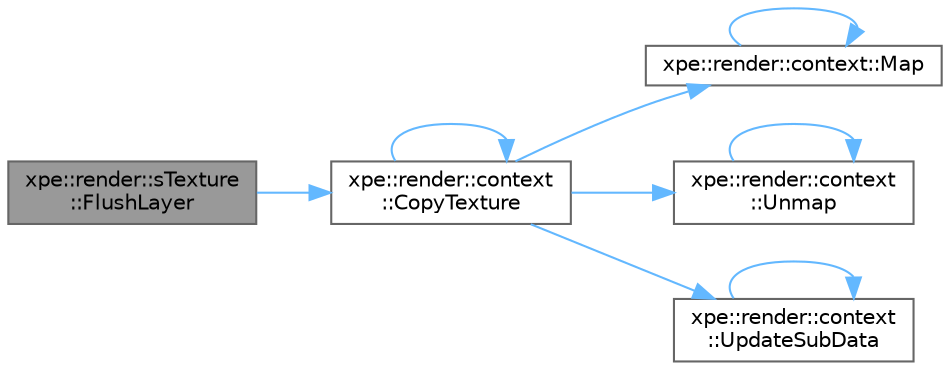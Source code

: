 digraph "xpe::render::sTexture::FlushLayer"
{
 // LATEX_PDF_SIZE
  bgcolor="transparent";
  edge [fontname=Helvetica,fontsize=10,labelfontname=Helvetica,labelfontsize=10];
  node [fontname=Helvetica,fontsize=10,shape=box,height=0.2,width=0.4];
  rankdir="LR";
  Node1 [id="Node000001",label="xpe::render::sTexture\l::FlushLayer",height=0.2,width=0.4,color="gray40", fillcolor="grey60", style="filled", fontcolor="black",tooltip=" "];
  Node1 -> Node2 [id="edge25_Node000001_Node000002",color="steelblue1",style="solid",tooltip=" "];
  Node2 [id="Node000002",label="xpe::render::context\l::CopyTexture",height=0.2,width=0.4,color="grey40", fillcolor="white", style="filled",URL="$namespacexpe_1_1render_1_1context.html#ad3910232ff154a7f62321718e26b25ef",tooltip=" "];
  Node2 -> Node2 [id="edge26_Node000002_Node000002",color="steelblue1",style="solid",tooltip=" "];
  Node2 -> Node3 [id="edge27_Node000002_Node000003",color="steelblue1",style="solid",tooltip=" "];
  Node3 [id="Node000003",label="xpe::render::context::Map",height=0.2,width=0.4,color="grey40", fillcolor="white", style="filled",URL="$namespacexpe_1_1render_1_1context.html#a4307865df88da4fb54e36f929b6f88a5",tooltip=" "];
  Node3 -> Node3 [id="edge28_Node000003_Node000003",color="steelblue1",style="solid",tooltip=" "];
  Node2 -> Node4 [id="edge29_Node000002_Node000004",color="steelblue1",style="solid",tooltip=" "];
  Node4 [id="Node000004",label="xpe::render::context\l::Unmap",height=0.2,width=0.4,color="grey40", fillcolor="white", style="filled",URL="$namespacexpe_1_1render_1_1context.html#a32b89671df27bd47193c116873b60f3e",tooltip=" "];
  Node4 -> Node4 [id="edge30_Node000004_Node000004",color="steelblue1",style="solid",tooltip=" "];
  Node2 -> Node5 [id="edge31_Node000002_Node000005",color="steelblue1",style="solid",tooltip=" "];
  Node5 [id="Node000005",label="xpe::render::context\l::UpdateSubData",height=0.2,width=0.4,color="grey40", fillcolor="white", style="filled",URL="$namespacexpe_1_1render_1_1context.html#aada76b8212676ccbb3ad3e364b42f80e",tooltip=" "];
  Node5 -> Node5 [id="edge32_Node000005_Node000005",color="steelblue1",style="solid",tooltip=" "];
}
